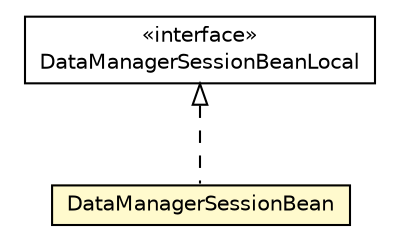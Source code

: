 #!/usr/local/bin/dot
#
# Class diagram 
# Generated by UMLGraph version R5_6-24-gf6e263 (http://www.umlgraph.org/)
#

digraph G {
	edge [fontname="Helvetica",fontsize=10,labelfontname="Helvetica",labelfontsize=10];
	node [fontname="Helvetica",fontsize=10,shape=plaintext];
	nodesep=0.25;
	ranksep=0.5;
	// org.unict.ing.pds.dhtdb.datamanager.DataManagerSessionBeanLocal
	c1042 [label=<<table title="org.unict.ing.pds.dhtdb.datamanager.DataManagerSessionBeanLocal" border="0" cellborder="1" cellspacing="0" cellpadding="2" port="p" href="./DataManagerSessionBeanLocal.html">
		<tr><td><table border="0" cellspacing="0" cellpadding="1">
<tr><td align="center" balign="center"> &#171;interface&#187; </td></tr>
<tr><td align="center" balign="center"> DataManagerSessionBeanLocal </td></tr>
		</table></td></tr>
		</table>>, URL="./DataManagerSessionBeanLocal.html", fontname="Helvetica", fontcolor="black", fontsize=10.0];
	// org.unict.ing.pds.dhtdb.datamanager.DataManagerSessionBean
	c1043 [label=<<table title="org.unict.ing.pds.dhtdb.datamanager.DataManagerSessionBean" border="0" cellborder="1" cellspacing="0" cellpadding="2" port="p" bgcolor="lemonChiffon" href="./DataManagerSessionBean.html">
		<tr><td><table border="0" cellspacing="0" cellpadding="1">
<tr><td align="center" balign="center"> DataManagerSessionBean </td></tr>
		</table></td></tr>
		</table>>, URL="./DataManagerSessionBean.html", fontname="Helvetica", fontcolor="black", fontsize=10.0];
	//org.unict.ing.pds.dhtdb.datamanager.DataManagerSessionBean implements org.unict.ing.pds.dhtdb.datamanager.DataManagerSessionBeanLocal
	c1042:p -> c1043:p [dir=back,arrowtail=empty,style=dashed];
}

